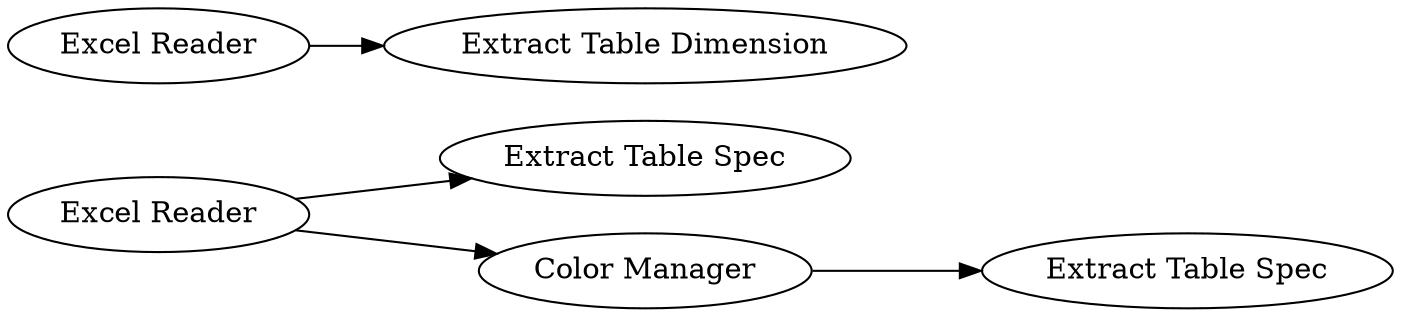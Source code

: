 digraph {
	1 [label="Extract Table Spec"]
	77 [label="Excel Reader"]
	78 [label="Extract Table Dimension"]
	79 [label="Excel Reader"]
	80 [label="Extract Table Spec"]
	81 [label="Color Manager"]
	77 -> 1
	77 -> 81
	79 -> 78
	81 -> 80
	rankdir=LR
}
